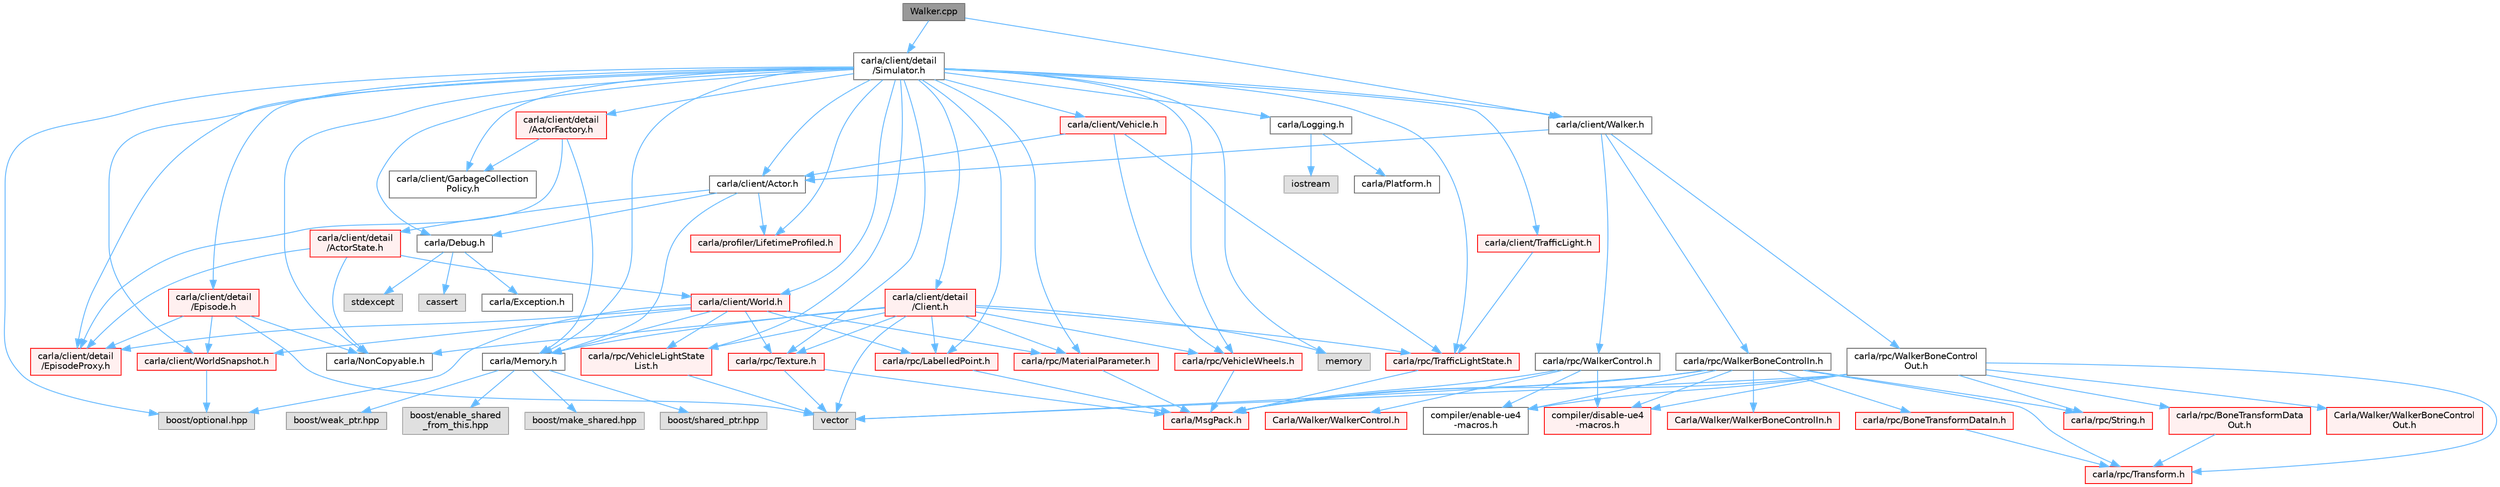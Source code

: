 digraph "Walker.cpp"
{
 // INTERACTIVE_SVG=YES
 // LATEX_PDF_SIZE
  bgcolor="transparent";
  edge [fontname=Helvetica,fontsize=10,labelfontname=Helvetica,labelfontsize=10];
  node [fontname=Helvetica,fontsize=10,shape=box,height=0.2,width=0.4];
  Node1 [id="Node000001",label="Walker.cpp",height=0.2,width=0.4,color="gray40", fillcolor="grey60", style="filled", fontcolor="black",tooltip=" "];
  Node1 -> Node2 [id="edge1_Node000001_Node000002",color="steelblue1",style="solid",tooltip=" "];
  Node2 [id="Node000002",label="carla/client/Walker.h",height=0.2,width=0.4,color="grey40", fillcolor="white", style="filled",URL="$d5/d10/Walker_8h.html",tooltip=" "];
  Node2 -> Node3 [id="edge2_Node000002_Node000003",color="steelblue1",style="solid",tooltip=" "];
  Node3 [id="Node000003",label="carla/client/Actor.h",height=0.2,width=0.4,color="grey40", fillcolor="white", style="filled",URL="$da/d48/client_2Actor_8h.html",tooltip=" "];
  Node3 -> Node4 [id="edge3_Node000003_Node000004",color="steelblue1",style="solid",tooltip=" "];
  Node4 [id="Node000004",label="carla/Debug.h",height=0.2,width=0.4,color="grey40", fillcolor="white", style="filled",URL="$d4/deb/Debug_8h.html",tooltip=" "];
  Node4 -> Node5 [id="edge4_Node000004_Node000005",color="steelblue1",style="solid",tooltip=" "];
  Node5 [id="Node000005",label="carla/Exception.h",height=0.2,width=0.4,color="grey40", fillcolor="white", style="filled",URL="$d8/d8a/Exception_8h.html",tooltip=" "];
  Node4 -> Node6 [id="edge5_Node000004_Node000006",color="steelblue1",style="solid",tooltip=" "];
  Node6 [id="Node000006",label="stdexcept",height=0.2,width=0.4,color="grey60", fillcolor="#E0E0E0", style="filled",tooltip=" "];
  Node4 -> Node7 [id="edge6_Node000004_Node000007",color="steelblue1",style="solid",tooltip=" "];
  Node7 [id="Node000007",label="cassert",height=0.2,width=0.4,color="grey60", fillcolor="#E0E0E0", style="filled",tooltip=" "];
  Node3 -> Node8 [id="edge7_Node000003_Node000008",color="steelblue1",style="solid",tooltip=" "];
  Node8 [id="Node000008",label="carla/Memory.h",height=0.2,width=0.4,color="grey40", fillcolor="white", style="filled",URL="$de/d5c/Memory_8h.html",tooltip=" "];
  Node8 -> Node9 [id="edge8_Node000008_Node000009",color="steelblue1",style="solid",tooltip=" "];
  Node9 [id="Node000009",label="boost/enable_shared\l_from_this.hpp",height=0.2,width=0.4,color="grey60", fillcolor="#E0E0E0", style="filled",tooltip=" "];
  Node8 -> Node10 [id="edge9_Node000008_Node000010",color="steelblue1",style="solid",tooltip=" "];
  Node10 [id="Node000010",label="boost/make_shared.hpp",height=0.2,width=0.4,color="grey60", fillcolor="#E0E0E0", style="filled",tooltip=" "];
  Node8 -> Node11 [id="edge10_Node000008_Node000011",color="steelblue1",style="solid",tooltip=" "];
  Node11 [id="Node000011",label="boost/shared_ptr.hpp",height=0.2,width=0.4,color="grey60", fillcolor="#E0E0E0", style="filled",tooltip=" "];
  Node8 -> Node12 [id="edge11_Node000008_Node000012",color="steelblue1",style="solid",tooltip=" "];
  Node12 [id="Node000012",label="boost/weak_ptr.hpp",height=0.2,width=0.4,color="grey60", fillcolor="#E0E0E0", style="filled",tooltip=" "];
  Node3 -> Node13 [id="edge12_Node000003_Node000013",color="steelblue1",style="solid",tooltip=" "];
  Node13 [id="Node000013",label="carla/client/detail\l/ActorState.h",height=0.2,width=0.4,color="red", fillcolor="#FFF0F0", style="filled",URL="$d4/d22/client_2detail_2ActorState_8h.html",tooltip=" "];
  Node13 -> Node14 [id="edge13_Node000013_Node000014",color="steelblue1",style="solid",tooltip=" "];
  Node14 [id="Node000014",label="carla/NonCopyable.h",height=0.2,width=0.4,color="grey40", fillcolor="white", style="filled",URL="$d4/dd8/LibCarla_2source_2carla_2NonCopyable_8h.html",tooltip=" "];
  Node13 -> Node15 [id="edge14_Node000013_Node000015",color="steelblue1",style="solid",tooltip=" "];
  Node15 [id="Node000015",label="carla/client/World.h",height=0.2,width=0.4,color="red", fillcolor="#FFF0F0", style="filled",URL="$dd/d5b/World_8h.html",tooltip=" "];
  Node15 -> Node8 [id="edge15_Node000015_Node000008",color="steelblue1",style="solid",tooltip=" "];
  Node15 -> Node98 [id="edge16_Node000015_Node000098",color="steelblue1",style="solid",tooltip=" "];
  Node98 [id="Node000098",label="carla/client/WorldSnapshot.h",height=0.2,width=0.4,color="red", fillcolor="#FFF0F0", style="filled",URL="$df/d11/WorldSnapshot_8h.html",tooltip=" "];
  Node98 -> Node82 [id="edge17_Node000098_Node000082",color="steelblue1",style="solid",tooltip=" "];
  Node82 [id="Node000082",label="boost/optional.hpp",height=0.2,width=0.4,color="grey60", fillcolor="#E0E0E0", style="filled",tooltip=" "];
  Node15 -> Node20 [id="edge18_Node000015_Node000020",color="steelblue1",style="solid",tooltip=" "];
  Node20 [id="Node000020",label="carla/client/detail\l/EpisodeProxy.h",height=0.2,width=0.4,color="red", fillcolor="#FFF0F0", style="filled",URL="$dc/dc2/EpisodeProxy_8h.html",tooltip=" "];
  Node15 -> Node153 [id="edge19_Node000015_Node000153",color="steelblue1",style="solid",tooltip=" "];
  Node153 [id="Node000153",label="carla/rpc/LabelledPoint.h",height=0.2,width=0.4,color="red", fillcolor="#FFF0F0", style="filled",URL="$d2/dd4/LabelledPoint_8h.html",tooltip=" "];
  Node153 -> Node25 [id="edge20_Node000153_Node000025",color="steelblue1",style="solid",tooltip=" "];
  Node25 [id="Node000025",label="carla/MsgPack.h",height=0.2,width=0.4,color="red", fillcolor="#FFF0F0", style="filled",URL="$d9/d6f/MsgPack_8h.html",tooltip=" "];
  Node15 -> Node166 [id="edge21_Node000015_Node000166",color="steelblue1",style="solid",tooltip=" "];
  Node166 [id="Node000166",label="carla/rpc/VehicleLightState\lList.h",height=0.2,width=0.4,color="red", fillcolor="#FFF0F0", style="filled",URL="$d8/d09/VehicleLightStateList_8h.html",tooltip=" "];
  Node166 -> Node66 [id="edge22_Node000166_Node000066",color="steelblue1",style="solid",tooltip=" "];
  Node66 [id="Node000066",label="vector",height=0.2,width=0.4,color="grey60", fillcolor="#E0E0E0", style="filled",tooltip=" "];
  Node15 -> Node170 [id="edge23_Node000015_Node000170",color="steelblue1",style="solid",tooltip=" "];
  Node170 [id="Node000170",label="carla/rpc/Texture.h",height=0.2,width=0.4,color="red", fillcolor="#FFF0F0", style="filled",URL="$d9/dbf/Texture_8h.html",tooltip=" "];
  Node170 -> Node25 [id="edge24_Node000170_Node000025",color="steelblue1",style="solid",tooltip=" "];
  Node170 -> Node66 [id="edge25_Node000170_Node000066",color="steelblue1",style="solid",tooltip=" "];
  Node15 -> Node171 [id="edge26_Node000015_Node000171",color="steelblue1",style="solid",tooltip=" "];
  Node171 [id="Node000171",label="carla/rpc/MaterialParameter.h",height=0.2,width=0.4,color="red", fillcolor="#FFF0F0", style="filled",URL="$d7/d10/MaterialParameter_8h.html",tooltip=" "];
  Node171 -> Node25 [id="edge27_Node000171_Node000025",color="steelblue1",style="solid",tooltip=" "];
  Node15 -> Node82 [id="edge28_Node000015_Node000082",color="steelblue1",style="solid",tooltip=" "];
  Node13 -> Node20 [id="edge29_Node000013_Node000020",color="steelblue1",style="solid",tooltip=" "];
  Node3 -> Node174 [id="edge30_Node000003_Node000174",color="steelblue1",style="solid",tooltip=" "];
  Node174 [id="Node000174",label="carla/profiler/LifetimeProfiled.h",height=0.2,width=0.4,color="red", fillcolor="#FFF0F0", style="filled",URL="$d9/dc4/LifetimeProfiled_8h.html",tooltip=" "];
  Node2 -> Node108 [id="edge31_Node000002_Node000108",color="steelblue1",style="solid",tooltip=" "];
  Node108 [id="Node000108",label="carla/rpc/WalkerControl.h",height=0.2,width=0.4,color="grey40", fillcolor="white", style="filled",URL="$dd/db3/LibCarla_2source_2carla_2rpc_2WalkerControl_8h.html",tooltip=" "];
  Node108 -> Node25 [id="edge32_Node000108_Node000025",color="steelblue1",style="solid",tooltip=" "];
  Node108 -> Node41 [id="edge33_Node000108_Node000041",color="steelblue1",style="solid",tooltip=" "];
  Node41 [id="Node000041",label="compiler/enable-ue4\l-macros.h",height=0.2,width=0.4,color="grey40", fillcolor="white", style="filled",URL="$d9/da2/enable-ue4-macros_8h.html",tooltip=" "];
  Node108 -> Node109 [id="edge34_Node000108_Node000109",color="steelblue1",style="solid",tooltip=" "];
  Node109 [id="Node000109",label="Carla/Walker/WalkerControl.h",height=0.2,width=0.4,color="red", fillcolor="#FFF0F0", style="filled",URL="$da/d26/Unreal_2CarlaUE4_2Plugins_2Carla_2Source_2Carla_2Walker_2WalkerControl_8h.html",tooltip=" "];
  Node108 -> Node43 [id="edge35_Node000108_Node000043",color="steelblue1",style="solid",tooltip=" "];
  Node43 [id="Node000043",label="compiler/disable-ue4\l-macros.h",height=0.2,width=0.4,color="red", fillcolor="#FFF0F0", style="filled",URL="$d2/d02/disable-ue4-macros_8h.html",tooltip=" "];
  Node2 -> Node175 [id="edge36_Node000002_Node000175",color="steelblue1",style="solid",tooltip=" "];
  Node175 [id="Node000175",label="carla/rpc/WalkerBoneControlIn.h",height=0.2,width=0.4,color="grey40", fillcolor="white", style="filled",URL="$d8/db7/LibCarla_2source_2carla_2rpc_2WalkerBoneControlIn_8h.html",tooltip=" "];
  Node175 -> Node25 [id="edge37_Node000175_Node000025",color="steelblue1",style="solid",tooltip=" "];
  Node175 -> Node176 [id="edge38_Node000175_Node000176",color="steelblue1",style="solid",tooltip=" "];
  Node176 [id="Node000176",label="carla/rpc/BoneTransformDataIn.h",height=0.2,width=0.4,color="red", fillcolor="#FFF0F0", style="filled",URL="$d4/db9/BoneTransformDataIn_8h.html",tooltip=" "];
  Node176 -> Node119 [id="edge39_Node000176_Node000119",color="steelblue1",style="solid",tooltip=" "];
  Node119 [id="Node000119",label="carla/rpc/Transform.h",height=0.2,width=0.4,color="red", fillcolor="#FFF0F0", style="filled",URL="$df/d36/rpc_2Transform_8h.html",tooltip=" "];
  Node175 -> Node131 [id="edge40_Node000175_Node000131",color="steelblue1",style="solid",tooltip=" "];
  Node131 [id="Node000131",label="carla/rpc/String.h",height=0.2,width=0.4,color="red", fillcolor="#FFF0F0", style="filled",URL="$d3/d80/rpc_2String_8h.html",tooltip=" "];
  Node175 -> Node119 [id="edge41_Node000175_Node000119",color="steelblue1",style="solid",tooltip=" "];
  Node175 -> Node41 [id="edge42_Node000175_Node000041",color="steelblue1",style="solid",tooltip=" "];
  Node175 -> Node177 [id="edge43_Node000175_Node000177",color="steelblue1",style="solid",tooltip=" "];
  Node177 [id="Node000177",label="Carla/Walker/WalkerBoneControlIn.h",height=0.2,width=0.4,color="red", fillcolor="#FFF0F0", style="filled",URL="$de/dbf/Unreal_2CarlaUE4_2Plugins_2Carla_2Source_2Carla_2Walker_2WalkerBoneControlIn_8h.html",tooltip=" "];
  Node175 -> Node43 [id="edge44_Node000175_Node000043",color="steelblue1",style="solid",tooltip=" "];
  Node175 -> Node66 [id="edge45_Node000175_Node000066",color="steelblue1",style="solid",tooltip=" "];
  Node2 -> Node179 [id="edge46_Node000002_Node000179",color="steelblue1",style="solid",tooltip=" "];
  Node179 [id="Node000179",label="carla/rpc/WalkerBoneControl\lOut.h",height=0.2,width=0.4,color="grey40", fillcolor="white", style="filled",URL="$d8/db4/LibCarla_2source_2carla_2rpc_2WalkerBoneControlOut_8h.html",tooltip=" "];
  Node179 -> Node25 [id="edge47_Node000179_Node000025",color="steelblue1",style="solid",tooltip=" "];
  Node179 -> Node180 [id="edge48_Node000179_Node000180",color="steelblue1",style="solid",tooltip=" "];
  Node180 [id="Node000180",label="carla/rpc/BoneTransformData\lOut.h",height=0.2,width=0.4,color="red", fillcolor="#FFF0F0", style="filled",URL="$df/db6/BoneTransformDataOut_8h.html",tooltip=" "];
  Node180 -> Node119 [id="edge49_Node000180_Node000119",color="steelblue1",style="solid",tooltip=" "];
  Node179 -> Node131 [id="edge50_Node000179_Node000131",color="steelblue1",style="solid",tooltip=" "];
  Node179 -> Node119 [id="edge51_Node000179_Node000119",color="steelblue1",style="solid",tooltip=" "];
  Node179 -> Node41 [id="edge52_Node000179_Node000041",color="steelblue1",style="solid",tooltip=" "];
  Node179 -> Node181 [id="edge53_Node000179_Node000181",color="steelblue1",style="solid",tooltip=" "];
  Node181 [id="Node000181",label="Carla/Walker/WalkerBoneControl\lOut.h",height=0.2,width=0.4,color="red", fillcolor="#FFF0F0", style="filled",URL="$dd/d6e/Unreal_2CarlaUE4_2Plugins_2Carla_2Source_2Carla_2Walker_2WalkerBoneControlOut_8h.html",tooltip=" "];
  Node179 -> Node43 [id="edge54_Node000179_Node000043",color="steelblue1",style="solid",tooltip=" "];
  Node179 -> Node66 [id="edge55_Node000179_Node000066",color="steelblue1",style="solid",tooltip=" "];
  Node1 -> Node183 [id="edge56_Node000001_Node000183",color="steelblue1",style="solid",tooltip=" "];
  Node183 [id="Node000183",label="carla/client/detail\l/Simulator.h",height=0.2,width=0.4,color="grey40", fillcolor="white", style="filled",URL="$d6/d4a/Simulator_8h.html",tooltip=" "];
  Node183 -> Node4 [id="edge57_Node000183_Node000004",color="steelblue1",style="solid",tooltip=" "];
  Node183 -> Node27 [id="edge58_Node000183_Node000027",color="steelblue1",style="solid",tooltip=" "];
  Node27 [id="Node000027",label="carla/Logging.h",height=0.2,width=0.4,color="grey40", fillcolor="white", style="filled",URL="$de/d87/Logging_8h.html",tooltip=" "];
  Node27 -> Node28 [id="edge59_Node000027_Node000028",color="steelblue1",style="solid",tooltip=" "];
  Node28 [id="Node000028",label="carla/Platform.h",height=0.2,width=0.4,color="grey40", fillcolor="white", style="filled",URL="$d9/dd0/Platform_8h.html",tooltip=" "];
  Node27 -> Node29 [id="edge60_Node000027_Node000029",color="steelblue1",style="solid",tooltip=" "];
  Node29 [id="Node000029",label="iostream",height=0.2,width=0.4,color="grey60", fillcolor="#E0E0E0", style="filled",tooltip=" "];
  Node183 -> Node8 [id="edge61_Node000183_Node000008",color="steelblue1",style="solid",tooltip=" "];
  Node183 -> Node14 [id="edge62_Node000183_Node000014",color="steelblue1",style="solid",tooltip=" "];
  Node183 -> Node3 [id="edge63_Node000183_Node000003",color="steelblue1",style="solid",tooltip=" "];
  Node183 -> Node184 [id="edge64_Node000183_Node000184",color="steelblue1",style="solid",tooltip=" "];
  Node184 [id="Node000184",label="carla/client/GarbageCollection\lPolicy.h",height=0.2,width=0.4,color="grey40", fillcolor="white", style="filled",URL="$d7/dc8/GarbageCollectionPolicy_8h.html",tooltip=" "];
  Node183 -> Node185 [id="edge65_Node000183_Node000185",color="steelblue1",style="solid",tooltip=" "];
  Node185 [id="Node000185",label="carla/client/TrafficLight.h",height=0.2,width=0.4,color="red", fillcolor="#FFF0F0", style="filled",URL="$d5/d9e/TrafficLight_8h.html",tooltip=" "];
  Node185 -> Node104 [id="edge66_Node000185_Node000104",color="steelblue1",style="solid",tooltip=" "];
  Node104 [id="Node000104",label="carla/rpc/TrafficLightState.h",height=0.2,width=0.4,color="red", fillcolor="#FFF0F0", style="filled",URL="$d1/d16/LibCarla_2source_2carla_2rpc_2TrafficLightState_8h.html",tooltip=" "];
  Node104 -> Node25 [id="edge67_Node000104_Node000025",color="steelblue1",style="solid",tooltip=" "];
  Node183 -> Node205 [id="edge68_Node000183_Node000205",color="steelblue1",style="solid",tooltip=" "];
  Node205 [id="Node000205",label="carla/client/Vehicle.h",height=0.2,width=0.4,color="red", fillcolor="#FFF0F0", style="filled",URL="$d9/d18/Vehicle_8h.html",tooltip=" "];
  Node205 -> Node3 [id="edge69_Node000205_Node000003",color="steelblue1",style="solid",tooltip=" "];
  Node205 -> Node104 [id="edge70_Node000205_Node000104",color="steelblue1",style="solid",tooltip=" "];
  Node205 -> Node215 [id="edge71_Node000205_Node000215",color="steelblue1",style="solid",tooltip=" "];
  Node215 [id="Node000215",label="carla/rpc/VehicleWheels.h",height=0.2,width=0.4,color="red", fillcolor="#FFF0F0", style="filled",URL="$d2/d02/VehicleWheels_8h.html",tooltip=" "];
  Node215 -> Node25 [id="edge72_Node000215_Node000025",color="steelblue1",style="solid",tooltip=" "];
  Node183 -> Node2 [id="edge73_Node000183_Node000002",color="steelblue1",style="solid",tooltip=" "];
  Node183 -> Node15 [id="edge74_Node000183_Node000015",color="steelblue1",style="solid",tooltip=" "];
  Node183 -> Node98 [id="edge75_Node000183_Node000098",color="steelblue1",style="solid",tooltip=" "];
  Node183 -> Node222 [id="edge76_Node000183_Node000222",color="steelblue1",style="solid",tooltip=" "];
  Node222 [id="Node000222",label="carla/client/detail\l/ActorFactory.h",height=0.2,width=0.4,color="red", fillcolor="#FFF0F0", style="filled",URL="$d7/dae/ActorFactory_8h.html",tooltip=" "];
  Node222 -> Node8 [id="edge77_Node000222_Node000008",color="steelblue1",style="solid",tooltip=" "];
  Node222 -> Node184 [id="edge78_Node000222_Node000184",color="steelblue1",style="solid",tooltip=" "];
  Node222 -> Node20 [id="edge79_Node000222_Node000020",color="steelblue1",style="solid",tooltip=" "];
  Node183 -> Node223 [id="edge80_Node000183_Node000223",color="steelblue1",style="solid",tooltip=" "];
  Node223 [id="Node000223",label="carla/client/detail\l/Client.h",height=0.2,width=0.4,color="red", fillcolor="#FFF0F0", style="filled",URL="$df/d8b/client_2detail_2Client_8h.html",tooltip=" "];
  Node223 -> Node8 [id="edge81_Node000223_Node000008",color="steelblue1",style="solid",tooltip=" "];
  Node223 -> Node14 [id="edge82_Node000223_Node000014",color="steelblue1",style="solid",tooltip=" "];
  Node223 -> Node153 [id="edge83_Node000223_Node000153",color="steelblue1",style="solid",tooltip=" "];
  Node223 -> Node104 [id="edge84_Node000223_Node000104",color="steelblue1",style="solid",tooltip=" "];
  Node223 -> Node166 [id="edge85_Node000223_Node000166",color="steelblue1",style="solid",tooltip=" "];
  Node223 -> Node215 [id="edge86_Node000223_Node000215",color="steelblue1",style="solid",tooltip=" "];
  Node223 -> Node170 [id="edge87_Node000223_Node000170",color="steelblue1",style="solid",tooltip=" "];
  Node223 -> Node171 [id="edge88_Node000223_Node000171",color="steelblue1",style="solid",tooltip=" "];
  Node223 -> Node22 [id="edge89_Node000223_Node000022",color="steelblue1",style="solid",tooltip=" "];
  Node22 [id="Node000022",label="memory",height=0.2,width=0.4,color="grey60", fillcolor="#E0E0E0", style="filled",tooltip=" "];
  Node223 -> Node66 [id="edge90_Node000223_Node000066",color="steelblue1",style="solid",tooltip=" "];
  Node183 -> Node92 [id="edge91_Node000183_Node000092",color="steelblue1",style="solid",tooltip=" "];
  Node92 [id="Node000092",label="carla/client/detail\l/Episode.h",height=0.2,width=0.4,color="red", fillcolor="#FFF0F0", style="filled",URL="$d9/d9e/Episode_8h.html",tooltip=" "];
  Node92 -> Node14 [id="edge92_Node000092_Node000014",color="steelblue1",style="solid",tooltip=" "];
  Node92 -> Node98 [id="edge93_Node000092_Node000098",color="steelblue1",style="solid",tooltip=" "];
  Node92 -> Node20 [id="edge94_Node000092_Node000020",color="steelblue1",style="solid",tooltip=" "];
  Node92 -> Node66 [id="edge95_Node000092_Node000066",color="steelblue1",style="solid",tooltip=" "];
  Node183 -> Node20 [id="edge96_Node000183_Node000020",color="steelblue1",style="solid",tooltip=" "];
  Node183 -> Node174 [id="edge97_Node000183_Node000174",color="steelblue1",style="solid",tooltip=" "];
  Node183 -> Node104 [id="edge98_Node000183_Node000104",color="steelblue1",style="solid",tooltip=" "];
  Node183 -> Node166 [id="edge99_Node000183_Node000166",color="steelblue1",style="solid",tooltip=" "];
  Node183 -> Node153 [id="edge100_Node000183_Node000153",color="steelblue1",style="solid",tooltip=" "];
  Node183 -> Node215 [id="edge101_Node000183_Node000215",color="steelblue1",style="solid",tooltip=" "];
  Node183 -> Node170 [id="edge102_Node000183_Node000170",color="steelblue1",style="solid",tooltip=" "];
  Node183 -> Node171 [id="edge103_Node000183_Node000171",color="steelblue1",style="solid",tooltip=" "];
  Node183 -> Node82 [id="edge104_Node000183_Node000082",color="steelblue1",style="solid",tooltip=" "];
  Node183 -> Node22 [id="edge105_Node000183_Node000022",color="steelblue1",style="solid",tooltip=" "];
}
